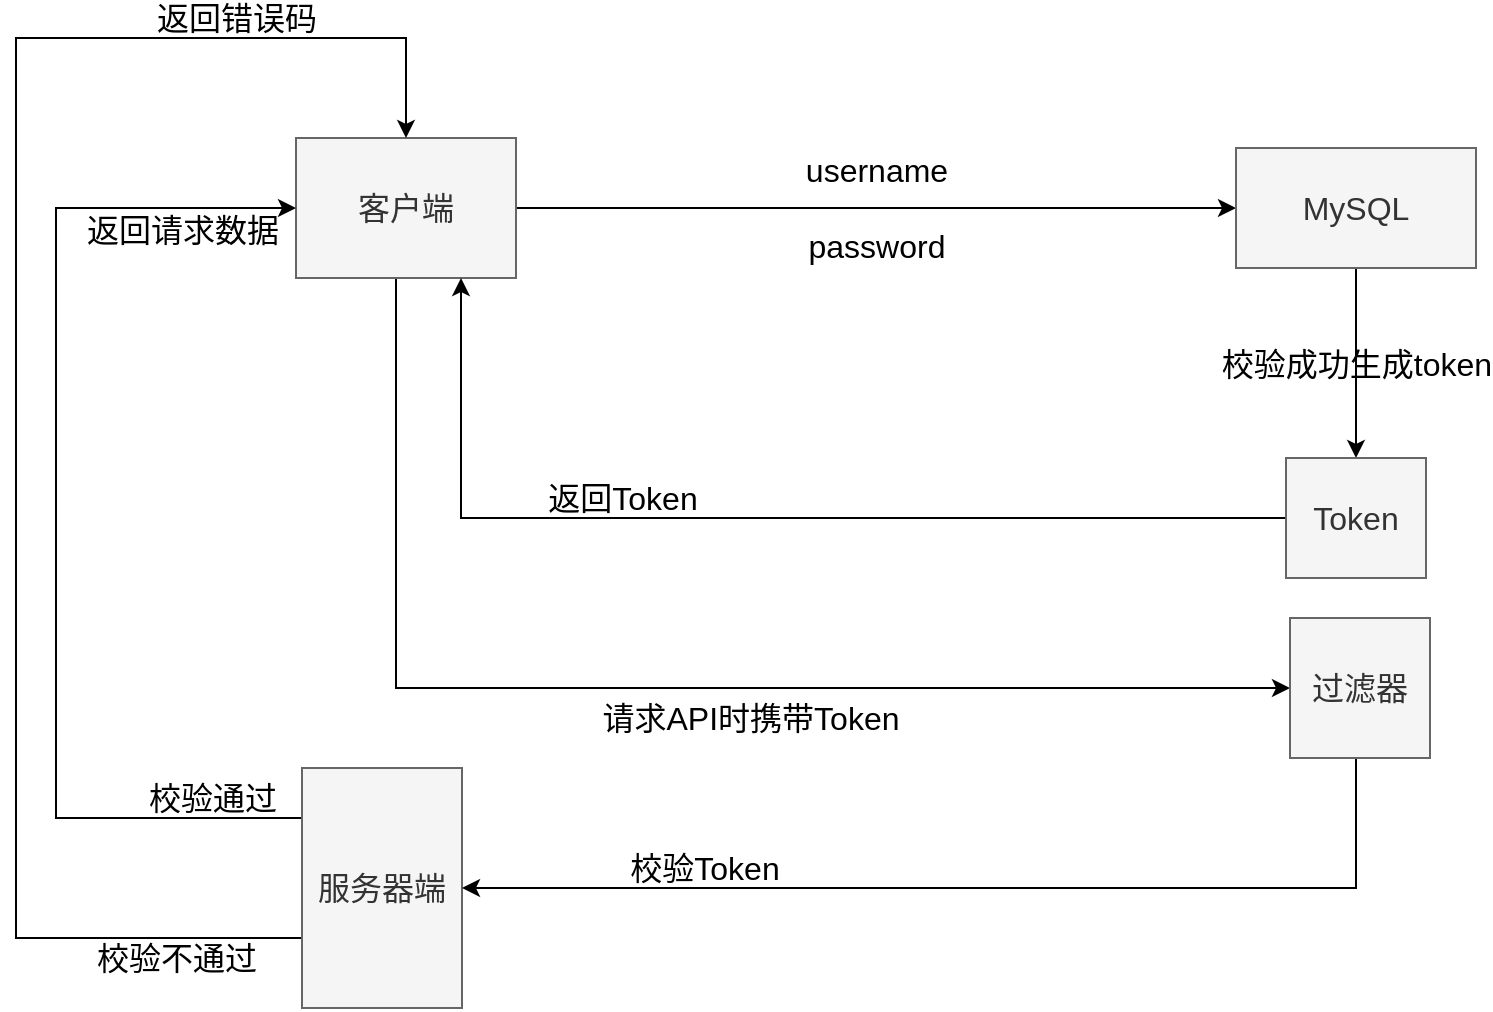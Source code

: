 <mxfile version="18.0.2" type="github">
  <diagram id="dltBm8MrrgHkwMkqr6Fd" name="第 1 页">
    <mxGraphModel dx="2249" dy="762" grid="1" gridSize="10" guides="1" tooltips="1" connect="1" arrows="1" fold="1" page="1" pageScale="1" pageWidth="827" pageHeight="1169" math="0" shadow="0">
      <root>
        <mxCell id="0" />
        <mxCell id="1" parent="0" />
        <mxCell id="JIBwMONcnYMNu98MbPIz-5" value="username&lt;br&gt;&lt;br&gt;password" style="edgeStyle=orthogonalEdgeStyle;rounded=0;orthogonalLoop=1;jettySize=auto;html=1;fontSize=16;labelBackgroundColor=none;" edge="1" parent="1" source="JIBwMONcnYMNu98MbPIz-2" target="JIBwMONcnYMNu98MbPIz-4">
          <mxGeometry relative="1" as="geometry" />
        </mxCell>
        <mxCell id="JIBwMONcnYMNu98MbPIz-11" value="请求API时携带Token" style="edgeStyle=orthogonalEdgeStyle;rounded=0;orthogonalLoop=1;jettySize=auto;html=1;labelBackgroundColor=none;fontSize=16;" edge="1" parent="1" source="JIBwMONcnYMNu98MbPIz-2" target="JIBwMONcnYMNu98MbPIz-10">
          <mxGeometry x="0.171" y="-15" relative="1" as="geometry">
            <mxPoint x="530" y="535" as="targetPoint" />
            <Array as="points">
              <mxPoint x="170" y="425" />
            </Array>
            <mxPoint as="offset" />
          </mxGeometry>
        </mxCell>
        <mxCell id="JIBwMONcnYMNu98MbPIz-2" value="客户端" style="rounded=0;whiteSpace=wrap;html=1;fillColor=#f5f5f5;fontColor=#333333;strokeColor=#666666;fontSize=16;" vertex="1" parent="1">
          <mxGeometry x="120" y="150" width="110" height="70" as="geometry" />
        </mxCell>
        <mxCell id="JIBwMONcnYMNu98MbPIz-13" value="校验不通过" style="edgeStyle=orthogonalEdgeStyle;rounded=0;orthogonalLoop=1;jettySize=auto;html=1;labelBackgroundColor=none;fontSize=16;entryX=0.5;entryY=0;entryDx=0;entryDy=0;" edge="1" parent="1" source="JIBwMONcnYMNu98MbPIz-3" target="JIBwMONcnYMNu98MbPIz-2">
          <mxGeometry x="-0.85" y="10" relative="1" as="geometry">
            <mxPoint x="-20" y="100" as="targetPoint" />
            <Array as="points">
              <mxPoint x="-20" y="550" />
              <mxPoint x="-20" y="100" />
              <mxPoint x="175" y="100" />
            </Array>
            <mxPoint as="offset" />
          </mxGeometry>
        </mxCell>
        <mxCell id="JIBwMONcnYMNu98MbPIz-17" value="返回错误码" style="edgeLabel;html=1;align=center;verticalAlign=middle;resizable=0;points=[];fontSize=16;labelBackgroundColor=none;" vertex="1" connectable="0" parent="JIBwMONcnYMNu98MbPIz-13">
          <mxGeometry x="0.641" y="-1" relative="1" as="geometry">
            <mxPoint x="15" y="-11" as="offset" />
          </mxGeometry>
        </mxCell>
        <mxCell id="JIBwMONcnYMNu98MbPIz-15" style="edgeStyle=orthogonalEdgeStyle;rounded=0;orthogonalLoop=1;jettySize=auto;html=1;labelBackgroundColor=none;fontSize=16;entryX=0;entryY=0.5;entryDx=0;entryDy=0;" edge="1" parent="1" source="JIBwMONcnYMNu98MbPIz-3" target="JIBwMONcnYMNu98MbPIz-2">
          <mxGeometry relative="1" as="geometry">
            <mxPoint x="30" y="260" as="targetPoint" />
            <Array as="points">
              <mxPoint y="490" />
              <mxPoint y="185" />
            </Array>
          </mxGeometry>
        </mxCell>
        <mxCell id="JIBwMONcnYMNu98MbPIz-16" value="校验通过" style="edgeLabel;html=1;align=center;verticalAlign=middle;resizable=0;points=[];fontSize=16;labelBackgroundColor=none;" vertex="1" connectable="0" parent="JIBwMONcnYMNu98MbPIz-15">
          <mxGeometry x="-0.785" y="2" relative="1" as="geometry">
            <mxPoint x="14" y="-12" as="offset" />
          </mxGeometry>
        </mxCell>
        <mxCell id="JIBwMONcnYMNu98MbPIz-18" value="返回请求数据" style="edgeLabel;html=1;align=center;verticalAlign=middle;resizable=0;points=[];fontSize=16;labelBackgroundColor=none;" vertex="1" connectable="0" parent="JIBwMONcnYMNu98MbPIz-15">
          <mxGeometry x="0.792" y="3" relative="1" as="geometry">
            <mxPoint y="14" as="offset" />
          </mxGeometry>
        </mxCell>
        <mxCell id="JIBwMONcnYMNu98MbPIz-3" value="服务器端" style="rounded=0;whiteSpace=wrap;html=1;fillColor=#f5f5f5;fontColor=#333333;strokeColor=#666666;fontSize=16;" vertex="1" parent="1">
          <mxGeometry x="123" y="465" width="80" height="120" as="geometry" />
        </mxCell>
        <mxCell id="JIBwMONcnYMNu98MbPIz-7" value="校验成功生成token" style="edgeStyle=orthogonalEdgeStyle;rounded=0;orthogonalLoop=1;jettySize=auto;html=1;labelBackgroundColor=none;fontSize=16;" edge="1" parent="1" source="JIBwMONcnYMNu98MbPIz-4" target="JIBwMONcnYMNu98MbPIz-6">
          <mxGeometry relative="1" as="geometry" />
        </mxCell>
        <mxCell id="JIBwMONcnYMNu98MbPIz-4" value="MySQL" style="rounded=0;whiteSpace=wrap;html=1;fontSize=16;fillColor=#f5f5f5;fontColor=#333333;strokeColor=#666666;" vertex="1" parent="1">
          <mxGeometry x="590" y="155" width="120" height="60" as="geometry" />
        </mxCell>
        <mxCell id="JIBwMONcnYMNu98MbPIz-9" value="返回Token" style="edgeStyle=orthogonalEdgeStyle;rounded=0;orthogonalLoop=1;jettySize=auto;html=1;entryX=0.75;entryY=1;entryDx=0;entryDy=0;labelBackgroundColor=none;fontSize=16;" edge="1" parent="1" source="JIBwMONcnYMNu98MbPIz-6" target="JIBwMONcnYMNu98MbPIz-2">
          <mxGeometry x="0.248" y="-10" relative="1" as="geometry">
            <mxPoint as="offset" />
          </mxGeometry>
        </mxCell>
        <mxCell id="JIBwMONcnYMNu98MbPIz-6" value="Token" style="rounded=0;whiteSpace=wrap;html=1;fontSize=16;fillColor=#f5f5f5;fontColor=#333333;strokeColor=#666666;" vertex="1" parent="1">
          <mxGeometry x="615" y="310" width="70" height="60" as="geometry" />
        </mxCell>
        <mxCell id="JIBwMONcnYMNu98MbPIz-12" value="校验Token" style="edgeStyle=orthogonalEdgeStyle;rounded=0;orthogonalLoop=1;jettySize=auto;html=1;entryX=1;entryY=0.5;entryDx=0;entryDy=0;labelBackgroundColor=none;fontSize=16;" edge="1" parent="1" source="JIBwMONcnYMNu98MbPIz-10" target="JIBwMONcnYMNu98MbPIz-3">
          <mxGeometry x="0.527" y="-10" relative="1" as="geometry">
            <Array as="points">
              <mxPoint x="650" y="525" />
            </Array>
            <mxPoint as="offset" />
          </mxGeometry>
        </mxCell>
        <mxCell id="JIBwMONcnYMNu98MbPIz-10" value="过滤器" style="rounded=0;whiteSpace=wrap;html=1;fontSize=16;fillColor=#f5f5f5;fontColor=#333333;strokeColor=#666666;" vertex="1" parent="1">
          <mxGeometry x="617" y="390" width="70" height="70" as="geometry" />
        </mxCell>
      </root>
    </mxGraphModel>
  </diagram>
</mxfile>

